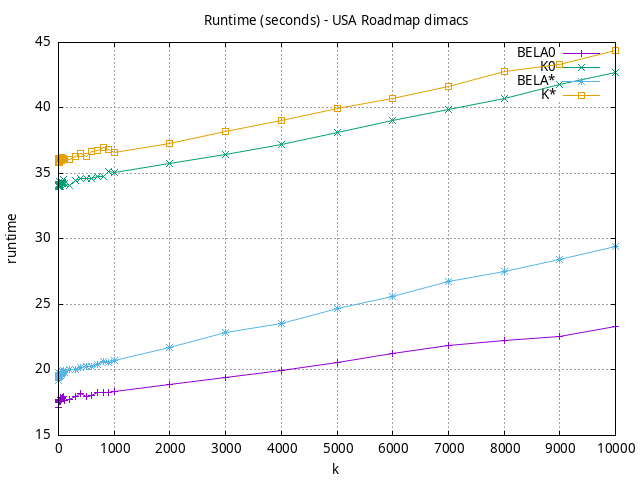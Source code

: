 #!/usr/bin/gnuplot
# -*- coding: utf-8 -*-
#
# results/roadmap/dimacs/USA/USA-road-d.USA.mixed.runtime.gnuplot
#
# Started on 01/09/2024 14:46:07
# Author: Carlos Linares López
set grid
set xlabel "k"
set ylabel "runtime"

set title "Runtime (seconds) - USA Roadmap dimacs"

set terminal png enhanced font "Ariel,10"
set output 'USA-road-d.USA.mixed.runtime.png'

plot "-" title "BELA0"      with linesp, "-" title "K0"      with linesp, "-" title "BELA*"      with linesp, "-" title "K*"      with linesp

	1 17.152232729999998
	2 17.483830119999997
	3 17.50403026
	4 17.75702269
	5 17.68502777
	6 17.6102032
	7 17.687699179999996
	8 17.728673900000004
	9 17.62407208
	10 17.61932024
	20 17.67671579
	30 17.8791158
	40 17.598928609999998
	50 17.830588329999998
	60 17.815165750000002
	70 17.83078964
	80 17.92483618
	90 17.958455569999998
	100 17.65962686
	200 17.75278061
	300 17.9543789
	400 18.17752695
	500 17.99996298
	600 18.049570569999997
	700 18.30139403
	800 18.290822010000003
	900 18.25168613
	1000 18.35065571
	2000 18.89960263
	3000 19.45655729
	4000 19.996867370000004
	5000 20.601077870000005
	6000 21.24769503
	7000 21.845061990000005
	8000 22.246700869999998
	9000 22.560501300000002
	10000 23.2898632
end
	1 34.07291442
	2 34.09479105
	3 34.14837425
	4 34.14378352
	5 34.02723735
	6 34.15171332
	7 34.173929109999996
	8 34.01865612
	9 34.397965830000004
	10 34.02235114
	20 34.18432952999999
	30 33.987516750000005
	40 34.18207346
	50 34.322800060000006
	60 34.272788080000005
	70 34.20836087
	80 34.317469579999994
	90 34.53168212
	100 34.22433889
	200 34.11387577
	300 34.48699591
	400 34.651015609999995
	500 34.626829869999995
	600 34.61883871
	700 34.7770356
	800 34.76894575000001
	900 35.1303638
	1000 35.081641309999995
	2000 35.79068512
	3000 36.427086870000004
	4000 37.185783640000004
	5000 38.092747779999996
	6000 39.038475430000005
	7000 39.90579565
	8000 40.7372819
	9000 41.806028999999995
	10000 42.70425370000001
end
	1 19.17187513
	2 19.42716549
	3 19.58060089
	4 19.497766809999998
	5 19.57419854
	6 19.53748702
	7 19.498861539999996
	8 19.80967224
	9 19.613847470000003
	10 19.52149792
	20 19.534433479999997
	30 19.59818699
	40 19.73712342
	50 19.633409460000003
	60 19.702082129999997
	70 19.8885168
	80 19.791762459999998
	90 19.96921589
	100 19.84334043
	200 20.012240360000003
	300 20.02547929
	400 20.18373915
	500 20.25121688
	600 20.27505694
	700 20.39792307
	800 20.654200799999998
	900 20.59117
	1000 20.732946639999994
	2000 21.725156849999998
	3000 22.88144319
	4000 23.56862624
	5000 24.731298050000007
	6000 25.592251070000003
	7000 26.763341400000005
	8000 27.4923564
	9000 28.4179862
	10000 29.460029000000006
end
	1 35.80257503
	2 35.81278839
	3 35.85602475
	4 35.885516730000006
	5 36.14904961
	6 36.05910278
	7 36.110075310000006
	8 36.09788945
	9 36.0472298
	10 35.9138311
	20 35.877301700000004
	30 36.04287419
	40 36.118639789999996
	50 35.99053202
	60 36.22313138
	70 36.067408640000004
	80 36.138087150000004
	90 36.11856674999999
	100 36.092595530000004
	200 36.093168309999996
	300 36.3123155
	400 36.544162650000004
	500 36.32452551
	600 36.66033415
	700 36.750252360000005
	800 36.95916996
	900 36.83514555
	1000 36.614468859999995
	2000 37.31947204
	3000 38.1727203
	4000 39.0612149
	5000 39.94139973000001
	6000 40.708981380000004
	7000 41.62437958
	8000 42.762437999999996
	9000 43.30152109999998
	10000 44.42341970000001
end
